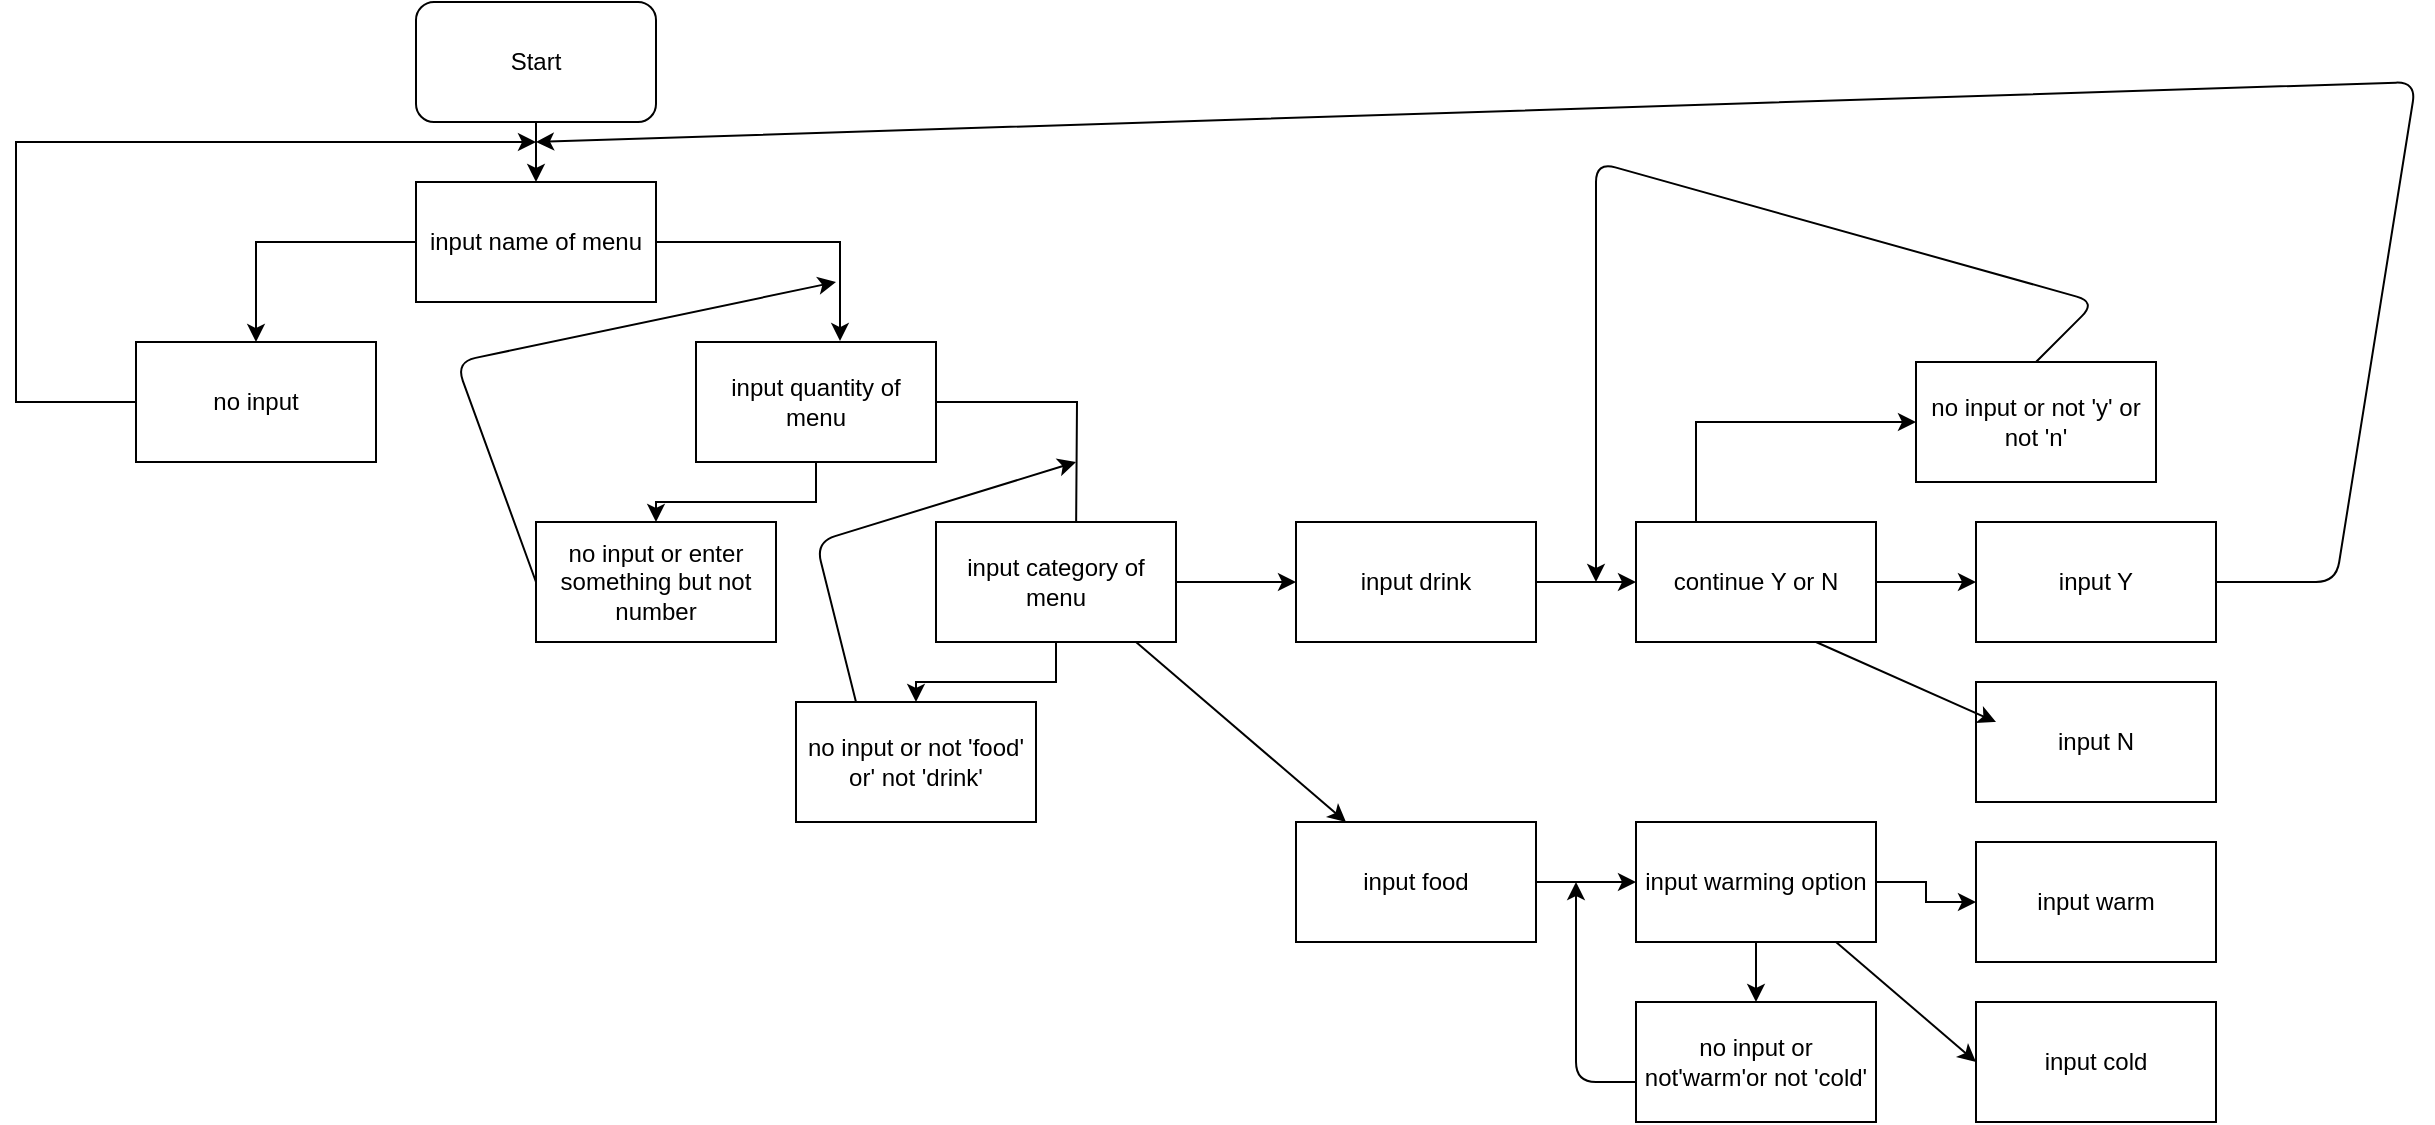 <mxfile version="14.7.7" type="github">
  <diagram id="p801fJ-4GE8LvIT7qMId" name="Page-1">
    <mxGraphModel dx="1422" dy="773" grid="1" gridSize="10" guides="1" tooltips="1" connect="1" arrows="1" fold="1" page="1" pageScale="1" pageWidth="3300" pageHeight="4681" math="0" shadow="0">
      <root>
        <mxCell id="0" />
        <mxCell id="1" parent="0" />
        <mxCell id="LuTiL_DvutiMw9GciKqi-8" value="" style="edgeStyle=orthogonalEdgeStyle;rounded=0;orthogonalLoop=1;jettySize=auto;html=1;" edge="1" parent="1" source="LuTiL_DvutiMw9GciKqi-1" target="LuTiL_DvutiMw9GciKqi-2">
          <mxGeometry relative="1" as="geometry" />
        </mxCell>
        <mxCell id="LuTiL_DvutiMw9GciKqi-1" value="Start" style="rounded=1;whiteSpace=wrap;html=1;" vertex="1" parent="1">
          <mxGeometry x="940" y="80" width="120" height="60" as="geometry" />
        </mxCell>
        <mxCell id="LuTiL_DvutiMw9GciKqi-7" value="" style="edgeStyle=orthogonalEdgeStyle;rounded=0;orthogonalLoop=1;jettySize=auto;html=1;" edge="1" parent="1" source="LuTiL_DvutiMw9GciKqi-2" target="LuTiL_DvutiMw9GciKqi-4">
          <mxGeometry relative="1" as="geometry">
            <mxPoint x="1000" y="310" as="targetPoint" />
          </mxGeometry>
        </mxCell>
        <mxCell id="LuTiL_DvutiMw9GciKqi-12" value="" style="edgeStyle=orthogonalEdgeStyle;rounded=0;orthogonalLoop=1;jettySize=auto;html=1;entryX=0.6;entryY=-0.008;entryDx=0;entryDy=0;entryPerimeter=0;" edge="1" parent="1" source="LuTiL_DvutiMw9GciKqi-2" target="LuTiL_DvutiMw9GciKqi-5">
          <mxGeometry relative="1" as="geometry">
            <mxPoint x="1160" y="200" as="targetPoint" />
          </mxGeometry>
        </mxCell>
        <mxCell id="LuTiL_DvutiMw9GciKqi-2" value="input name of menu" style="rounded=0;whiteSpace=wrap;html=1;" vertex="1" parent="1">
          <mxGeometry x="940" y="170" width="120" height="60" as="geometry" />
        </mxCell>
        <mxCell id="LuTiL_DvutiMw9GciKqi-10" value="" style="edgeStyle=orthogonalEdgeStyle;rounded=0;orthogonalLoop=1;jettySize=auto;html=1;" edge="1" parent="1" source="LuTiL_DvutiMw9GciKqi-4">
          <mxGeometry relative="1" as="geometry">
            <mxPoint x="1000" y="150" as="targetPoint" />
            <Array as="points">
              <mxPoint x="740" y="280" />
            </Array>
          </mxGeometry>
        </mxCell>
        <mxCell id="LuTiL_DvutiMw9GciKqi-4" value="no input" style="rounded=0;whiteSpace=wrap;html=1;" vertex="1" parent="1">
          <mxGeometry x="800" y="250" width="120" height="60" as="geometry" />
        </mxCell>
        <mxCell id="LuTiL_DvutiMw9GciKqi-14" value="" style="edgeStyle=orthogonalEdgeStyle;rounded=0;orthogonalLoop=1;jettySize=auto;html=1;" edge="1" parent="1" source="LuTiL_DvutiMw9GciKqi-5" target="LuTiL_DvutiMw9GciKqi-13">
          <mxGeometry relative="1" as="geometry" />
        </mxCell>
        <mxCell id="LuTiL_DvutiMw9GciKqi-26" value="" style="edgeStyle=orthogonalEdgeStyle;rounded=0;orthogonalLoop=1;jettySize=auto;html=1;" edge="1" parent="1" source="LuTiL_DvutiMw9GciKqi-5">
          <mxGeometry relative="1" as="geometry">
            <mxPoint x="1270" y="350" as="targetPoint" />
          </mxGeometry>
        </mxCell>
        <mxCell id="LuTiL_DvutiMw9GciKqi-5" value="input quantity of menu" style="rounded=0;whiteSpace=wrap;html=1;" vertex="1" parent="1">
          <mxGeometry x="1080" y="250" width="120" height="60" as="geometry" />
        </mxCell>
        <mxCell id="LuTiL_DvutiMw9GciKqi-13" value="no input or enter something but not number" style="rounded=0;whiteSpace=wrap;html=1;" vertex="1" parent="1">
          <mxGeometry x="1000" y="340" width="120" height="60" as="geometry" />
        </mxCell>
        <mxCell id="LuTiL_DvutiMw9GciKqi-22" value="" style="endArrow=classic;html=1;exitX=0;exitY=0.5;exitDx=0;exitDy=0;" edge="1" parent="1" source="LuTiL_DvutiMw9GciKqi-13">
          <mxGeometry width="50" height="50" relative="1" as="geometry">
            <mxPoint x="890" y="390" as="sourcePoint" />
            <mxPoint x="1150" y="220" as="targetPoint" />
            <Array as="points">
              <mxPoint x="960" y="260" />
            </Array>
          </mxGeometry>
        </mxCell>
        <mxCell id="LuTiL_DvutiMw9GciKqi-27" value="" style="edgeStyle=orthogonalEdgeStyle;rounded=0;orthogonalLoop=1;jettySize=auto;html=1;" edge="1" parent="1" source="LuTiL_DvutiMw9GciKqi-23" target="LuTiL_DvutiMw9GciKqi-24">
          <mxGeometry relative="1" as="geometry" />
        </mxCell>
        <mxCell id="LuTiL_DvutiMw9GciKqi-30" value="" style="edgeStyle=orthogonalEdgeStyle;rounded=0;orthogonalLoop=1;jettySize=auto;html=1;" edge="1" parent="1" source="LuTiL_DvutiMw9GciKqi-23" target="LuTiL_DvutiMw9GciKqi-29">
          <mxGeometry relative="1" as="geometry" />
        </mxCell>
        <mxCell id="LuTiL_DvutiMw9GciKqi-23" value="input category of menu" style="rounded=0;whiteSpace=wrap;html=1;" vertex="1" parent="1">
          <mxGeometry x="1200" y="340" width="120" height="60" as="geometry" />
        </mxCell>
        <mxCell id="LuTiL_DvutiMw9GciKqi-24" value="no input or not &#39;food&#39; or&#39; not &#39;drink&#39;" style="rounded=0;whiteSpace=wrap;html=1;" vertex="1" parent="1">
          <mxGeometry x="1130" y="430" width="120" height="60" as="geometry" />
        </mxCell>
        <mxCell id="LuTiL_DvutiMw9GciKqi-28" value="" style="endArrow=classic;html=1;exitX=0.25;exitY=0;exitDx=0;exitDy=0;" edge="1" parent="1" source="LuTiL_DvutiMw9GciKqi-24">
          <mxGeometry width="50" height="50" relative="1" as="geometry">
            <mxPoint x="1050" y="470" as="sourcePoint" />
            <mxPoint x="1270" y="310" as="targetPoint" />
            <Array as="points">
              <mxPoint x="1140" y="350" />
            </Array>
          </mxGeometry>
        </mxCell>
        <mxCell id="LuTiL_DvutiMw9GciKqi-32" value="" style="edgeStyle=orthogonalEdgeStyle;rounded=0;orthogonalLoop=1;jettySize=auto;html=1;" edge="1" parent="1" source="LuTiL_DvutiMw9GciKqi-29" target="LuTiL_DvutiMw9GciKqi-31">
          <mxGeometry relative="1" as="geometry" />
        </mxCell>
        <mxCell id="LuTiL_DvutiMw9GciKqi-29" value="input drink" style="rounded=0;whiteSpace=wrap;html=1;" vertex="1" parent="1">
          <mxGeometry x="1380" y="340" width="120" height="60" as="geometry" />
        </mxCell>
        <mxCell id="LuTiL_DvutiMw9GciKqi-39" value="" style="edgeStyle=orthogonalEdgeStyle;rounded=0;orthogonalLoop=1;jettySize=auto;html=1;entryX=0;entryY=0.5;entryDx=0;entryDy=0;" edge="1" parent="1" source="LuTiL_DvutiMw9GciKqi-31" target="LuTiL_DvutiMw9GciKqi-33">
          <mxGeometry relative="1" as="geometry">
            <mxPoint x="1610" y="290" as="targetPoint" />
            <Array as="points">
              <mxPoint x="1580" y="290" />
            </Array>
          </mxGeometry>
        </mxCell>
        <mxCell id="LuTiL_DvutiMw9GciKqi-42" value="" style="edgeStyle=orthogonalEdgeStyle;rounded=0;orthogonalLoop=1;jettySize=auto;html=1;" edge="1" parent="1" source="LuTiL_DvutiMw9GciKqi-31" target="LuTiL_DvutiMw9GciKqi-41">
          <mxGeometry relative="1" as="geometry" />
        </mxCell>
        <mxCell id="LuTiL_DvutiMw9GciKqi-31" value="continue Y or N" style="rounded=0;whiteSpace=wrap;html=1;" vertex="1" parent="1">
          <mxGeometry x="1550" y="340" width="120" height="60" as="geometry" />
        </mxCell>
        <mxCell id="LuTiL_DvutiMw9GciKqi-33" value="no input or not &#39;y&#39; or not &#39;n&#39;" style="rounded=0;whiteSpace=wrap;html=1;" vertex="1" parent="1">
          <mxGeometry x="1690" y="260" width="120" height="60" as="geometry" />
        </mxCell>
        <mxCell id="LuTiL_DvutiMw9GciKqi-40" value="" style="endArrow=classic;html=1;" edge="1" parent="1">
          <mxGeometry width="50" height="50" relative="1" as="geometry">
            <mxPoint x="1750" y="260" as="sourcePoint" />
            <mxPoint x="1530" y="370" as="targetPoint" />
            <Array as="points">
              <mxPoint x="1780" y="230" />
              <mxPoint x="1530" y="160" />
            </Array>
          </mxGeometry>
        </mxCell>
        <mxCell id="LuTiL_DvutiMw9GciKqi-41" value="input Y" style="rounded=0;whiteSpace=wrap;html=1;" vertex="1" parent="1">
          <mxGeometry x="1720" y="340" width="120" height="60" as="geometry" />
        </mxCell>
        <mxCell id="LuTiL_DvutiMw9GciKqi-43" value="" style="endArrow=classic;html=1;exitX=1;exitY=0.5;exitDx=0;exitDy=0;" edge="1" parent="1" source="LuTiL_DvutiMw9GciKqi-41">
          <mxGeometry width="50" height="50" relative="1" as="geometry">
            <mxPoint x="1850" y="370" as="sourcePoint" />
            <mxPoint x="1000" y="150" as="targetPoint" />
            <Array as="points">
              <mxPoint x="1900" y="370" />
              <mxPoint x="1940" y="120" />
            </Array>
          </mxGeometry>
        </mxCell>
        <mxCell id="LuTiL_DvutiMw9GciKqi-44" value="input N" style="rounded=0;whiteSpace=wrap;html=1;" vertex="1" parent="1">
          <mxGeometry x="1720" y="420" width="120" height="60" as="geometry" />
        </mxCell>
        <mxCell id="LuTiL_DvutiMw9GciKqi-46" value="" style="endArrow=classic;html=1;exitX=0.75;exitY=1;exitDx=0;exitDy=0;" edge="1" parent="1" source="LuTiL_DvutiMw9GciKqi-31">
          <mxGeometry width="50" height="50" relative="1" as="geometry">
            <mxPoint x="1680" y="490" as="sourcePoint" />
            <mxPoint x="1730" y="440" as="targetPoint" />
          </mxGeometry>
        </mxCell>
        <mxCell id="LuTiL_DvutiMw9GciKqi-50" value="" style="edgeStyle=orthogonalEdgeStyle;rounded=0;orthogonalLoop=1;jettySize=auto;html=1;" edge="1" parent="1" source="LuTiL_DvutiMw9GciKqi-47" target="LuTiL_DvutiMw9GciKqi-49">
          <mxGeometry relative="1" as="geometry" />
        </mxCell>
        <mxCell id="LuTiL_DvutiMw9GciKqi-47" value="input food" style="rounded=0;whiteSpace=wrap;html=1;" vertex="1" parent="1">
          <mxGeometry x="1380" y="490" width="120" height="60" as="geometry" />
        </mxCell>
        <mxCell id="LuTiL_DvutiMw9GciKqi-48" value="" style="endArrow=classic;html=1;" edge="1" parent="1" target="LuTiL_DvutiMw9GciKqi-47">
          <mxGeometry width="50" height="50" relative="1" as="geometry">
            <mxPoint x="1300" y="400" as="sourcePoint" />
            <mxPoint x="1350" y="350" as="targetPoint" />
          </mxGeometry>
        </mxCell>
        <mxCell id="LuTiL_DvutiMw9GciKqi-53" value="" style="edgeStyle=orthogonalEdgeStyle;rounded=0;orthogonalLoop=1;jettySize=auto;html=1;" edge="1" parent="1" source="LuTiL_DvutiMw9GciKqi-49" target="LuTiL_DvutiMw9GciKqi-51">
          <mxGeometry relative="1" as="geometry" />
        </mxCell>
        <mxCell id="LuTiL_DvutiMw9GciKqi-56" value="" style="edgeStyle=orthogonalEdgeStyle;rounded=0;orthogonalLoop=1;jettySize=auto;html=1;" edge="1" parent="1" source="LuTiL_DvutiMw9GciKqi-49" target="LuTiL_DvutiMw9GciKqi-54">
          <mxGeometry relative="1" as="geometry" />
        </mxCell>
        <mxCell id="LuTiL_DvutiMw9GciKqi-49" value="input warming option" style="rounded=0;whiteSpace=wrap;html=1;" vertex="1" parent="1">
          <mxGeometry x="1550" y="490" width="120" height="60" as="geometry" />
        </mxCell>
        <mxCell id="LuTiL_DvutiMw9GciKqi-51" value="no input or not&#39;warm&#39;or not &#39;cold&#39;" style="rounded=0;whiteSpace=wrap;html=1;" vertex="1" parent="1">
          <mxGeometry x="1550" y="580" width="120" height="60" as="geometry" />
        </mxCell>
        <mxCell id="LuTiL_DvutiMw9GciKqi-52" value="" style="endArrow=classic;html=1;" edge="1" parent="1">
          <mxGeometry width="50" height="50" relative="1" as="geometry">
            <mxPoint x="1550" y="620" as="sourcePoint" />
            <mxPoint x="1520" y="520" as="targetPoint" />
            <Array as="points">
              <mxPoint x="1520" y="620" />
            </Array>
          </mxGeometry>
        </mxCell>
        <mxCell id="LuTiL_DvutiMw9GciKqi-54" value="input warm" style="rounded=0;whiteSpace=wrap;html=1;" vertex="1" parent="1">
          <mxGeometry x="1720" y="500" width="120" height="60" as="geometry" />
        </mxCell>
        <mxCell id="LuTiL_DvutiMw9GciKqi-55" value="input cold" style="rounded=0;whiteSpace=wrap;html=1;" vertex="1" parent="1">
          <mxGeometry x="1720" y="580" width="120" height="60" as="geometry" />
        </mxCell>
        <mxCell id="LuTiL_DvutiMw9GciKqi-57" value="" style="endArrow=classic;html=1;entryX=0;entryY=0.5;entryDx=0;entryDy=0;" edge="1" parent="1" target="LuTiL_DvutiMw9GciKqi-55">
          <mxGeometry width="50" height="50" relative="1" as="geometry">
            <mxPoint x="1650" y="550" as="sourcePoint" />
            <mxPoint x="1700" y="500" as="targetPoint" />
          </mxGeometry>
        </mxCell>
      </root>
    </mxGraphModel>
  </diagram>
</mxfile>
